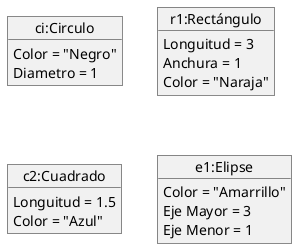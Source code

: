 @startuml
object "ci:Circulo" as c1{
   Color = "Negro"
   Diametro = 1
}
object "r1:Rectángulo" as r1{
  Longuitud = 3
  Anchura = 1
  Color = "Naraja"
}
object "c2:Cuadrado" as c2{
Longuitud = 1.5
Color = "Azul"
}
object "e1:Elipse" as e1{
Color = "Amarrillo"
Eje Mayor = 3
Eje Menor = 1
}
@enduml
